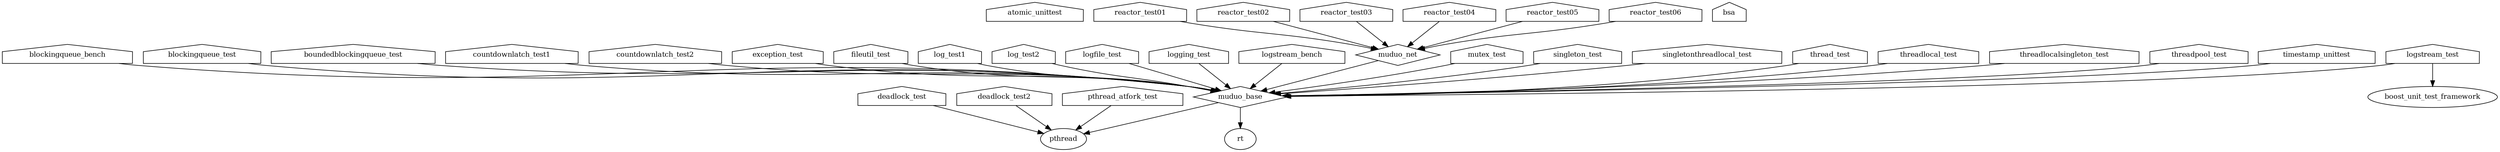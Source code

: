 digraph "GG" {
node [
  fontsize = "12"
];
    "node28" [ label="atomic_unittest" shape="house"];
    "node30" [ label="blockingqueue_bench" shape="house"];
    "node9" [ label="muduo_base" shape="diamond"];
    "node30" -> "node9" // blockingqueue_bench -> muduo_base
    "node64" [ label="pthread" shape="ellipse"];
    "node9" -> "node64" // muduo_base -> pthread
    "node65" [ label="rt" shape="ellipse"];
    "node9" -> "node65" // muduo_base -> rt
    "node22" [ label="blockingqueue_test" shape="house"];
    "node22" -> "node9" // blockingqueue_test -> muduo_base
    "node27" [ label="boundedblockingqueue_test" shape="house"];
    "node27" -> "node9" // boundedblockingqueue_test -> muduo_base
    "node55" [ label="bsa" shape="house"];
    "node52" [ label="countdownlatch_test1" shape="house"];
    "node52" -> "node9" // countdownlatch_test1 -> muduo_base
    "node51" [ label="countdownlatch_test2" shape="house"];
    "node51" -> "node9" // countdownlatch_test2 -> muduo_base
    "node54" [ label="deadlock_test" shape="house"];
    "node54" -> "node64" // deadlock_test -> pthread
    "node59" [ label="deadlock_test2" shape="house"];
    "node59" -> "node64" // deadlock_test2 -> pthread
    "node26" [ label="exception_test" shape="house"];
    "node26" -> "node9" // exception_test -> muduo_base
    "node32" [ label="fileutil_test" shape="house"];
    "node32" -> "node9" // fileutil_test -> muduo_base
    "node60" [ label="log_test1" shape="house"];
    "node60" -> "node9" // log_test1 -> muduo_base
    "node61" [ label="log_test2" shape="house"];
    "node61" -> "node9" // log_test2 -> muduo_base
    "node19" [ label="logfile_test" shape="house"];
    "node19" -> "node9" // logfile_test -> muduo_base
    "node18" [ label="logging_test" shape="house"];
    "node18" -> "node9" // logging_test -> muduo_base
    "node16" [ label="logstream_bench" shape="house"];
    "node16" -> "node9" // logstream_bench -> muduo_base
    "node15" [ label="logstream_test" shape="house"];
    "node15" -> "node9" // logstream_test -> muduo_base
    "node66" [ label="boost_unit_test_framework" shape="ellipse"];
    "node15" -> "node66" // logstream_test -> boost_unit_test_framework
    "node40" [ label="muduo_net" shape="diamond"];
    "node40" -> "node9" // muduo_net -> muduo_base
    "node29" [ label="mutex_test" shape="house"];
    "node29" -> "node9" // mutex_test -> muduo_base
    "node62" [ label="pthread_atfork_test" shape="house"];
    "node62" -> "node64" // pthread_atfork_test -> pthread
    "node57" [ label="reactor_test01" shape="house"];
    "node57" -> "node40" // reactor_test01 -> muduo_net
    "node63" [ label="reactor_test02" shape="house"];
    "node63" -> "node40" // reactor_test02 -> muduo_net
    "node56" [ label="reactor_test03" shape="house"];
    "node56" -> "node40" // reactor_test03 -> muduo_net
    "node49" [ label="reactor_test04" shape="house"];
    "node49" -> "node40" // reactor_test04 -> muduo_net
    "node58" [ label="reactor_test05" shape="house"];
    "node58" -> "node40" // reactor_test05 -> muduo_net
    "node48" [ label="reactor_test06" shape="house"];
    "node48" -> "node40" // reactor_test06 -> muduo_net
    "node17" [ label="singleton_test" shape="house"];
    "node17" -> "node9" // singleton_test -> muduo_base
    "node20" [ label="singletonthreadlocal_test" shape="house"];
    "node20" -> "node9" // singletonthreadlocal_test -> muduo_base
    "node23" [ label="thread_test" shape="house"];
    "node23" -> "node9" // thread_test -> muduo_base
    "node24" [ label="threadlocal_test" shape="house"];
    "node24" -> "node9" // threadlocal_test -> muduo_base
    "node25" [ label="threadlocalsingleton_test" shape="house"];
    "node25" -> "node9" // threadlocalsingleton_test -> muduo_base
    "node31" [ label="threadpool_test" shape="house"];
    "node31" -> "node9" // threadpool_test -> muduo_base
    "node33" [ label="timestamp_unittest" shape="house"];
    "node33" -> "node9" // timestamp_unittest -> muduo_base
}
